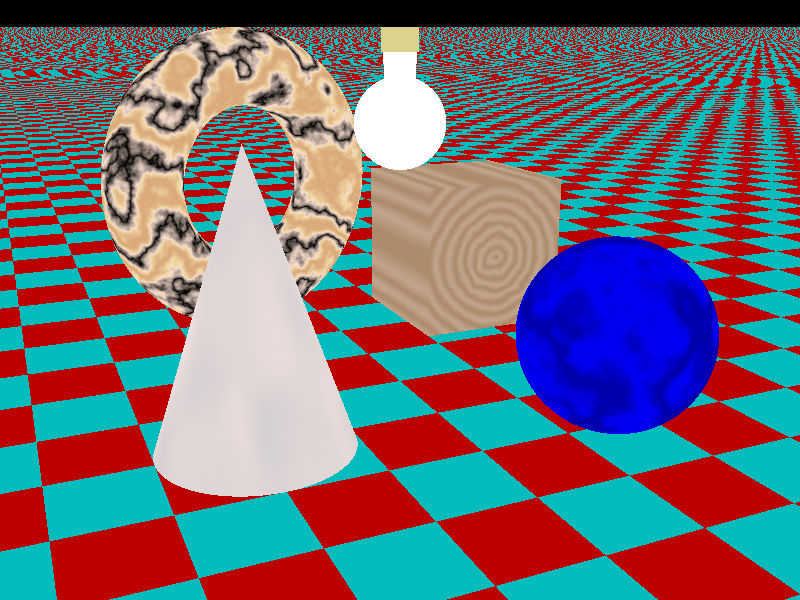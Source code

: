 #include "colors.inc"
#include "textures.inc"
camera {
  location  <-4, 3, -9>
  look_at   <0, 0, 0>
  angle 48
}

 plane {
  y, -1
  texture {
    pigment {
      checker
      color rgb<0.5, 0, 0>
      color rgb<0, 0.5, 0.5>
    }
    finish {
      diffuse 0.4
      ambient 0.2
      phong 1
      phong_size 100
      reflection 0.25
    }
  }
}
torus {
  1.5, 0.5
  texture { Brown_Agate }
  rotate <90, 160, 0>
  translate <-1, 1, 3>
}
box {
  <-1, -1, -1>, <1, 1, 1>
  texture { DMFLightOak }
  translate <2, 0, 2.3>
}
cone {
  <0,1,0>, 0, <0,0,0>, 1
  texture { PinkAlabaster }
  scale <1, 3, 1>
  translate <-2, -1, -1>
}
sphere {
  <0,0,0>,1
  texture { Sapphire_Agate }
  translate <1.5, 0, -2>
}

/*
pointlight: objects are clearly visible with sharp shadows. however, its not very realistic
light_source {
  <2, 10, -3>
  color White
}
*/


light_source {
  <0, 10, -3>
  color White
  cylinder
  radius 20
  falloff 30
  tightness 10
  point_at <0, 0, 0>
}

light_source {
  <10, 10, -1>
  color Red
  cylinder
  radius 20
  falloff 30
  tightness 10
  point_at <2, 0, 0>
}

light_source {
  <-12, 10, -1>
  color Blue
  cylinder
  radius 20
  falloff 30
  tightness 10
  point_at <-2, 0, 0>
}

light_source {
  <0, 20, 0>
  color Gray50
  shadowless
}

/*
light_source { // some pretty realistic light!!!
  <2, 10, -3>
  color White
  area_light <5, 0, 0>, <0, 0, 5>, 5, 5 // last two numbers describe array of lights (in this case 5x5) 
  adaptive 1
  jitter
}
*/

/*
//area lights that are also spotlights!!! 
light_source {
  <2, 10, -3>
  color White
  spotlight
  radius 15
  falloff 18
  tightness 10
  area_light <1, 0, 0>, <0, 0, 1>, 2, 2
  adaptive 1
  jitter
  point_at <0, 0, 0>
}
light_source {
  <10, 10, -1>
  color Red
  spotlight
  radius 12
  falloff 14
  tightness 10
  area_light <1, 0, 0>, <0, 0, 1>, 2, 2
  adaptive 1
  jitter
  point_at <2, 0, 0>
}
light_source {
  <-12, 10, -1>
  color Blue
  spotlight
  radius 12
  falloff 14
  tightness 10
  area_light <1, 0, 0>, <0, 0, 1>, 2, 2
  adaptive 1
  jitter
  point_at <-2, 0, 0>
}
*/

#declare Lightbulb = union { // lightbulb lookin ahh
  merge {
    sphere { <0,0,0>,1 }
    cylinder {
      <0,0,1>, <0,0,0>, 1
      scale <0.35, 0.35, 1.0>
      translate  0.5*z
    }
    texture {
      pigment {color rgb <1, 1, 1>}
      finish {ambient .8 diffuse .6}
    }
  }
  cylinder {
    <0,0,1>, <0,0,0>, 1
    scale <0.4, 0.4, 0.5>
    texture { Brass_Texture }
    translate  1.5*z
  }
  rotate -90*x
  scale .5
}

light_source { // make a real lightbulb!
  <0, 2, 0>
  color White
  area_light <1, 0, 0>, <0, 1, 0>, 2, 2
  adaptive 1
  jitter
  looks_like { Lightbulb }
}